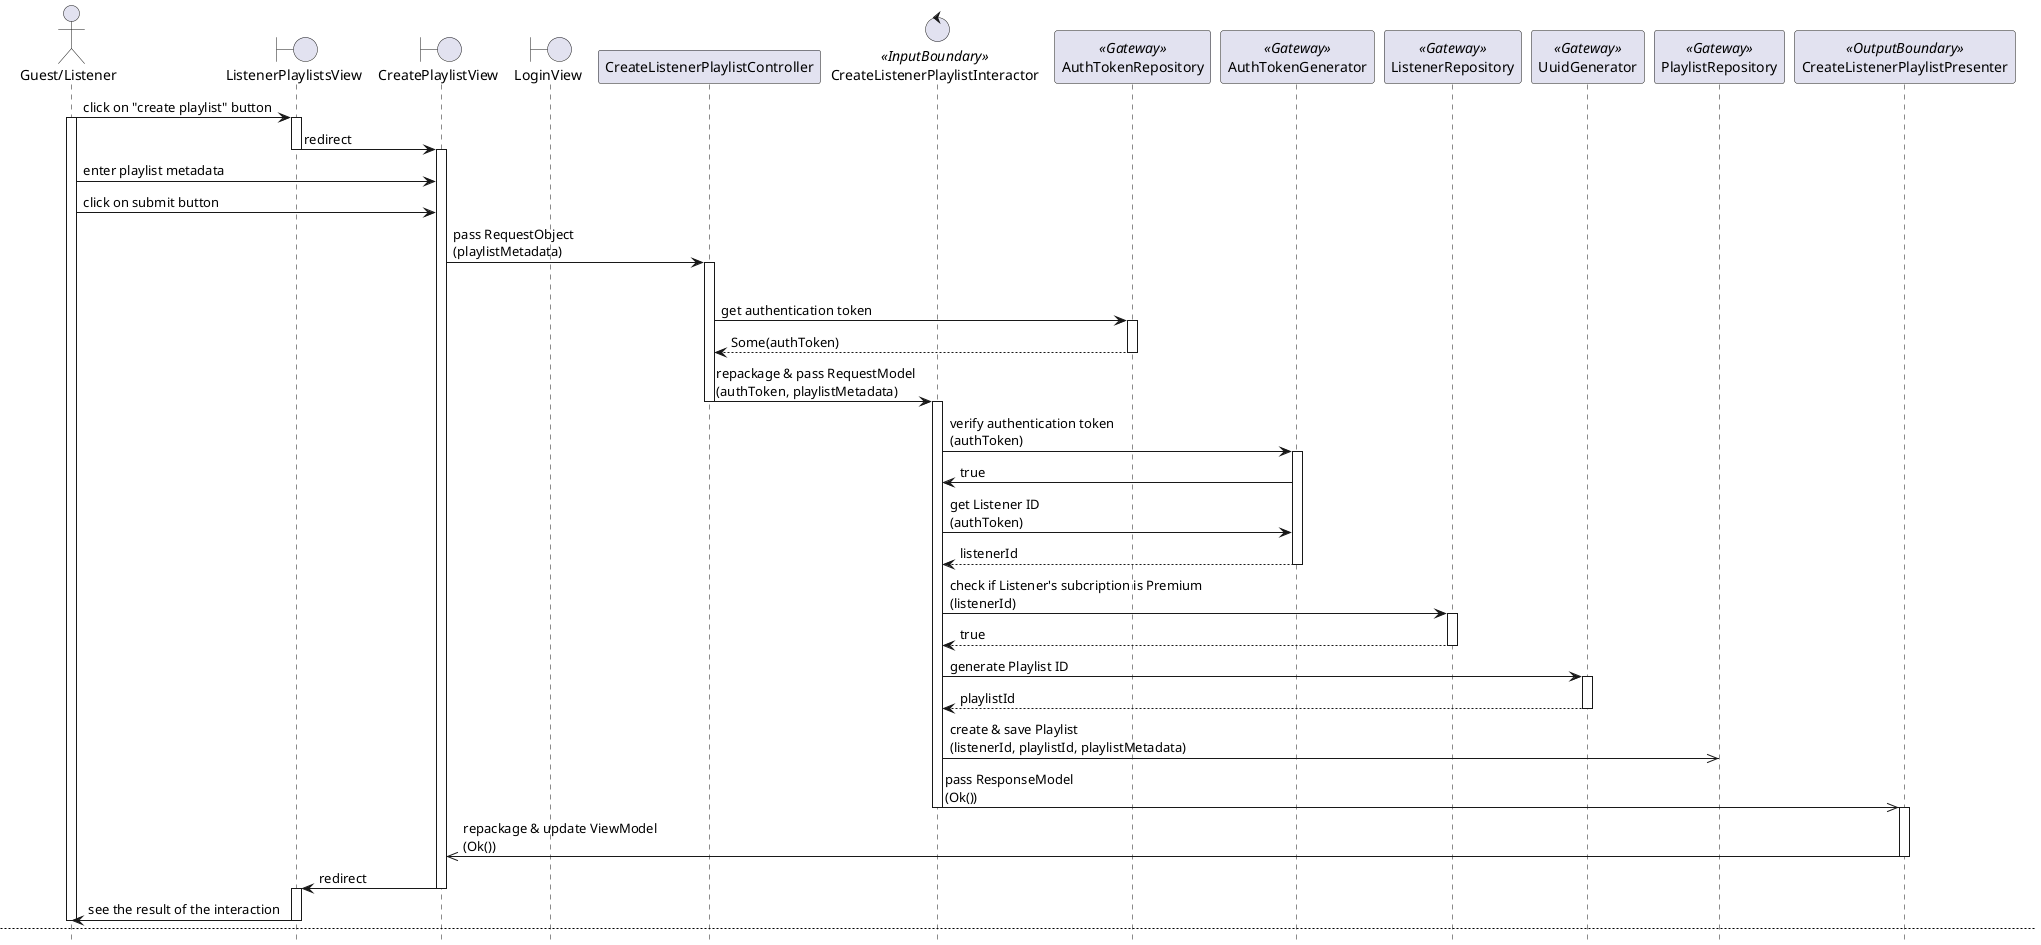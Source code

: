 @startuml

hide footbox
skinparam BackgroundColor transparent

actor "Guest/Listener"
boundary ListenerPlaylistsView
boundary CreatePlaylistView
boundary LoginView
participant CreateListenerPlaylistController
control CreateListenerPlaylistInteractor <<InputBoundary>>
participant AuthTokenRepository <<Gateway>>
participant AuthTokenGenerator <<Gateway>>
participant ListenerRepository <<Gateway>>
participant UuidGenerator <<Gateway>>
participant PlaylistRepository <<Gateway>>
participant CreateListenerPlaylistPresenter <<OutputBoundary>>

"Guest/Listener" -> ListenerPlaylistsView: click on "create playlist" button
activate "Guest/Listener"
activate ListenerPlaylistsView

ListenerPlaylistsView -> CreatePlaylistView: redirect
deactivate ListenerPlaylistsView
activate CreatePlaylistView

"Guest/Listener" -> CreatePlaylistView: enter playlist metadata
"Guest/Listener" -> CreatePlaylistView: click on submit button

CreatePlaylistView -> CreateListenerPlaylistController: pass RequestObject\n(playlistMetadata)
activate CreateListenerPlaylistController

alt OK
    CreateListenerPlaylistController -> AuthTokenRepository: get authentication token
    activate AuthTokenRepository
    return Some(authToken)
    deactivate AuthTokenRepository

    CreateListenerPlaylistController -> CreateListenerPlaylistInteractor: repackage & pass RequestModel\n(authToken, playlistMetadata)
    deactivate CreateListenerPlaylistController
    activate CreateListenerPlaylistInteractor

    CreateListenerPlaylistInteractor -> AuthTokenGenerator: verify authentication token\n(authToken)
    activate AuthTokenGenerator
    CreateListenerPlaylistInteractor <- AuthTokenGenerator: true
    CreateListenerPlaylistInteractor -> AuthTokenGenerator: get Listener ID\n(authToken)
    return listenerId
    deactivate AuthTokenGenerator

    CreateListenerPlaylistInteractor -> ListenerRepository: check if Listener's subcription is Premium\n(listenerId)
    activate ListenerRepository
    return true
    deactivate ListenerRepository

    CreateListenerPlaylistInteractor -> UuidGenerator: generate Playlist ID
    activate UuidGenerator
    return playlistId
    deactivate UuidGenerator

    CreateListenerPlaylistInteractor ->> PlaylistRepository: create & save Playlist\n(listenerId, playlistId, playlistMetadata)

    CreateListenerPlaylistInteractor ->> CreateListenerPlaylistPresenter: pass ResponseModel\n(Ok())
    deactivate CreateListenerPlaylistInteractor
    activate CreateListenerPlaylistPresenter

    CreateListenerPlaylistPresenter ->> CreatePlaylistView: repackage & update ViewModel\n(Ok())
    deactivate CreateListenerPlaylistPresenter

    CreatePlaylistView -> ListenerPlaylistsView: redirect
    deactivate CreatePlaylistView
    activate ListenerPlaylistsView

    ListenerPlaylistsView -> "Guest/Listener": see the result of the interaction
    deactivate ListenerPlaylistsView
    deactivate "Guest/Listener"

    newpage

else Error: Authentication token not found
    CreateListenerPlaylistController -> AuthTokenRepository: get authentication token
    activate CreateListenerPlaylistController
    activate "Guest/Listener"
    activate CreatePlaylistView
    activate AuthTokenRepository
    return None
    deactivate AuthTokenRepository

    CreateListenerPlaylistController -> LoginView: redirect
    deactivate CreatePlaylistView
    deactivate CreateListenerPlaylistController
    activate LoginView

    LoginView -> "Guest/Listener": see the result of the interaction
    deactivate LoginView
    deactivate "Guest/Listener"

else Error: Authentication token invalid
    CreateListenerPlaylistController -> AuthTokenRepository: get authentication token
    activate CreateListenerPlaylistController
    activate "Guest/Listener"
    activate CreatePlaylistView
    activate AuthTokenRepository
    return Some(authToken)
    deactivate AuthTokenRepository

    CreateListenerPlaylistController -> CreateListenerPlaylistInteractor: repackage & pass RequestModel\n(authToken, playlistMetadata)
    deactivate CreateListenerPlaylistController
    activate CreateListenerPlaylistInteractor

    CreateListenerPlaylistInteractor -> AuthTokenGenerator: verify authentication token
    activate AuthTokenGenerator
    return false
    deactivate AuthTokenGenerator

    CreateListenerPlaylistInteractor ->> CreateListenerPlaylistPresenter: pass ResponseModel\n(Err(AuthTokenInvalid))
    deactivate CreateListenerPlaylistInteractor
    activate CreateListenerPlaylistPresenter

    CreateListenerPlaylistPresenter ->> CreatePlaylistView: repackage & update ViewModel\n(Err(AuthTokenInvalid))
    deactivate CreateListenerPlaylistPresenter

    CreatePlaylistView ->> LoginView: redirect
    deactivate CreatePlaylistView
    activate LoginView

    LoginView -> "Guest/Listener": see the result of the interaction
    deactivate LoginView
    deactivate "Guest/Listener"
    newpage

else Error: Listener is not Premium
    CreateListenerPlaylistController -> AuthTokenRepository: get authentication token
    activate CreateListenerPlaylistController
    activate "Guest/Listener"
    activate CreatePlaylistView
    activate AuthTokenRepository
    return Some(authToken)
    deactivate AuthTokenRepository

    CreateListenerPlaylistController -> CreateListenerPlaylistInteractor: repackage & pass RequestModel\n(authToken, playlistMetadata)
    deactivate CreateListenerPlaylistController
    activate CreateListenerPlaylistInteractor

    CreateListenerPlaylistInteractor -> AuthTokenGenerator: verify authentication token\n(authToken)
    activate AuthTokenGenerator
    CreateListenerPlaylistInteractor <- AuthTokenGenerator: true
    CreateListenerPlaylistInteractor -> AuthTokenGenerator: get Listener ID\n(authToken)
    return listenerId
    deactivate AuthTokenGenerator

    CreateListenerPlaylistInteractor -> ListenerRepository: check if Listener's subcription is Premium\n(listenerId)
    activate ListenerRepository
    return false
    deactivate ListenerRepository

    CreateListenerPlaylistInteractor ->> CreateListenerPlaylistPresenter: pass ResponseModel\n(Err(ListenerIsNotPremium))
    deactivate CreateListenerPlaylistInteractor
    activate CreateListenerPlaylistPresenter

    CreateListenerPlaylistPresenter ->> CreatePlaylistView: repackage & update ViewModel\n(Err(ListenerIsNotPremium))
    deactivate CreateListenerPlaylistPresenter

    CreatePlaylistView -> ListenerPlaylistsView: redirect
    deactivate CreatePlaylistView
    activate ListenerPlaylistsView

    ListenerPlaylistsView -> "Guest/Listener": see the result of the interaction
    deactivate ListenerPlaylistsView
    deactivate "Guest/Listener"

@enduml
